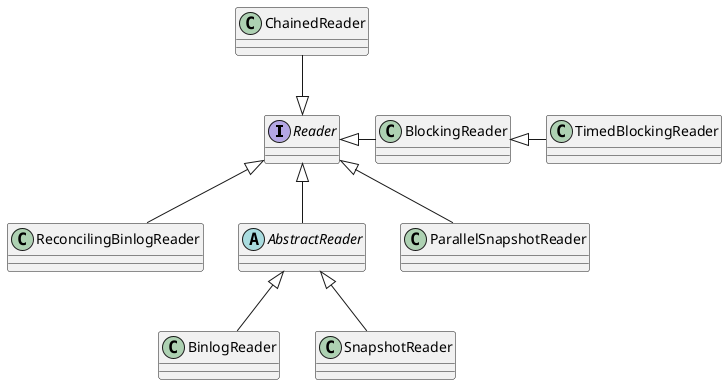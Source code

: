 @startuml

interface Reader
Reader <|-- ReconcilingBinlogReader
ChainedReader --|> Reader
abstract AbstractReader
Reader <|-- AbstractReader
Reader <|-right- BlockingReader
BlockingReader <|-right- TimedBlockingReader
AbstractReader <|-- BinlogReader
AbstractReader <|-- SnapshotReader
Reader <|-- ParallelSnapshotReader

@enduml